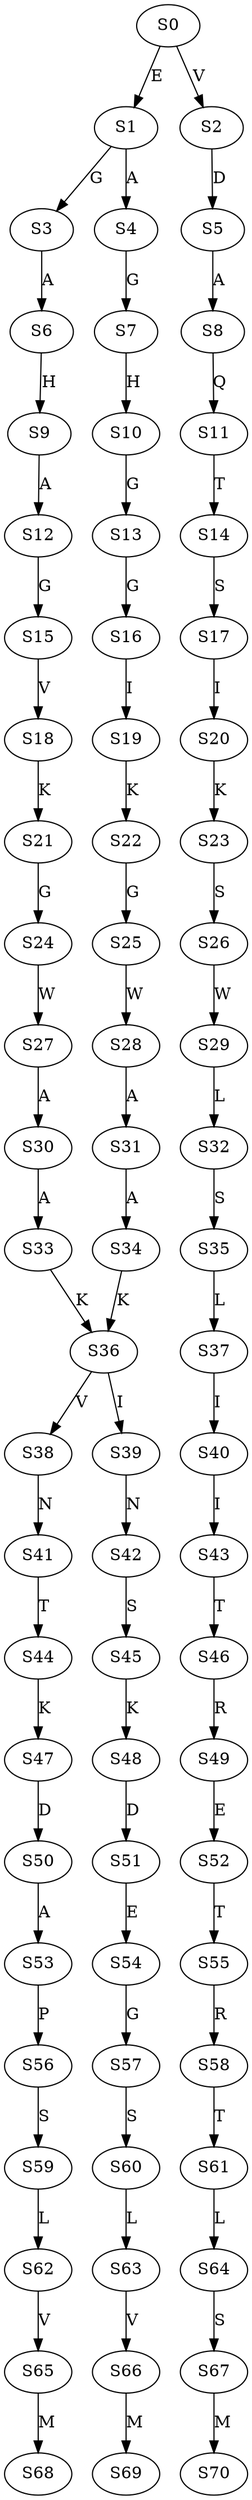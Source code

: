 strict digraph  {
	S0 -> S1 [ label = E ];
	S0 -> S2 [ label = V ];
	S1 -> S3 [ label = G ];
	S1 -> S4 [ label = A ];
	S2 -> S5 [ label = D ];
	S3 -> S6 [ label = A ];
	S4 -> S7 [ label = G ];
	S5 -> S8 [ label = A ];
	S6 -> S9 [ label = H ];
	S7 -> S10 [ label = H ];
	S8 -> S11 [ label = Q ];
	S9 -> S12 [ label = A ];
	S10 -> S13 [ label = G ];
	S11 -> S14 [ label = T ];
	S12 -> S15 [ label = G ];
	S13 -> S16 [ label = G ];
	S14 -> S17 [ label = S ];
	S15 -> S18 [ label = V ];
	S16 -> S19 [ label = I ];
	S17 -> S20 [ label = I ];
	S18 -> S21 [ label = K ];
	S19 -> S22 [ label = K ];
	S20 -> S23 [ label = K ];
	S21 -> S24 [ label = G ];
	S22 -> S25 [ label = G ];
	S23 -> S26 [ label = S ];
	S24 -> S27 [ label = W ];
	S25 -> S28 [ label = W ];
	S26 -> S29 [ label = W ];
	S27 -> S30 [ label = A ];
	S28 -> S31 [ label = A ];
	S29 -> S32 [ label = L ];
	S30 -> S33 [ label = A ];
	S31 -> S34 [ label = A ];
	S32 -> S35 [ label = S ];
	S33 -> S36 [ label = K ];
	S34 -> S36 [ label = K ];
	S35 -> S37 [ label = L ];
	S36 -> S38 [ label = V ];
	S36 -> S39 [ label = I ];
	S37 -> S40 [ label = I ];
	S38 -> S41 [ label = N ];
	S39 -> S42 [ label = N ];
	S40 -> S43 [ label = I ];
	S41 -> S44 [ label = T ];
	S42 -> S45 [ label = S ];
	S43 -> S46 [ label = T ];
	S44 -> S47 [ label = K ];
	S45 -> S48 [ label = K ];
	S46 -> S49 [ label = R ];
	S47 -> S50 [ label = D ];
	S48 -> S51 [ label = D ];
	S49 -> S52 [ label = E ];
	S50 -> S53 [ label = A ];
	S51 -> S54 [ label = E ];
	S52 -> S55 [ label = T ];
	S53 -> S56 [ label = P ];
	S54 -> S57 [ label = G ];
	S55 -> S58 [ label = R ];
	S56 -> S59 [ label = S ];
	S57 -> S60 [ label = S ];
	S58 -> S61 [ label = T ];
	S59 -> S62 [ label = L ];
	S60 -> S63 [ label = L ];
	S61 -> S64 [ label = L ];
	S62 -> S65 [ label = V ];
	S63 -> S66 [ label = V ];
	S64 -> S67 [ label = S ];
	S65 -> S68 [ label = M ];
	S66 -> S69 [ label = M ];
	S67 -> S70 [ label = M ];
}
